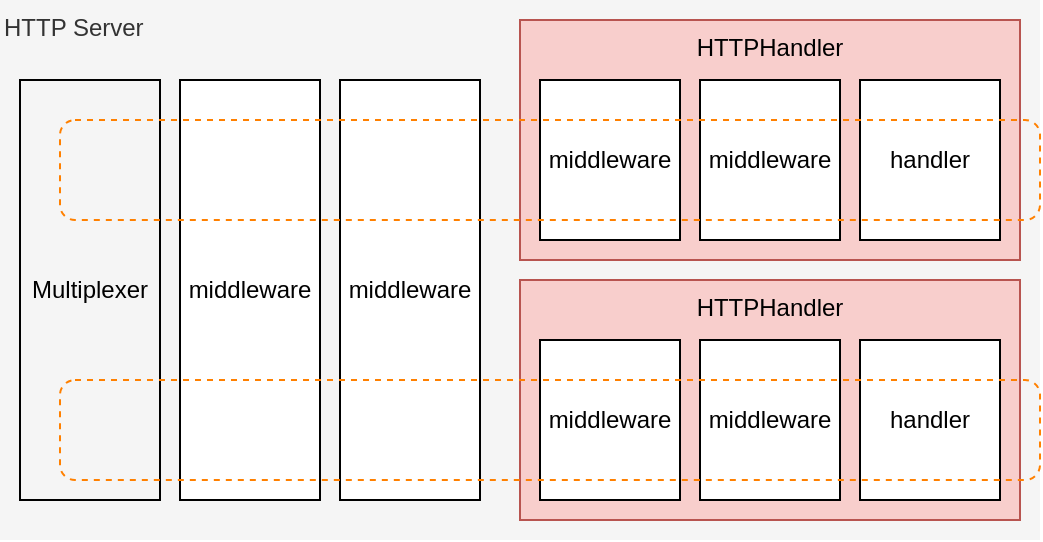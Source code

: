 <mxfile>
    <diagram id="fumGI-dkxmxhGxyBm8iC" name="Page-1">
        <mxGraphModel dx="817" dy="442" grid="1" gridSize="10" guides="1" tooltips="1" connect="1" arrows="1" fold="1" page="1" pageScale="1" pageWidth="850" pageHeight="1100" math="0" shadow="0">
            <root>
                <mxCell id="0"/>
                <mxCell id="1" parent="0"/>
                <mxCell id="44" value="HTTP Server" style="rounded=0;whiteSpace=wrap;html=1;fillColor=#f5f5f5;fontColor=#333333;strokeColor=none;verticalAlign=top;align=left;" parent="1" vertex="1">
                    <mxGeometry x="160" y="320" width="520" height="270" as="geometry"/>
                </mxCell>
                <mxCell id="33" value="middleware" style="rounded=0;whiteSpace=wrap;html=1;" parent="1" vertex="1">
                    <mxGeometry x="250" y="360" width="70" height="210" as="geometry"/>
                </mxCell>
                <mxCell id="34" value="middleware" style="rounded=0;whiteSpace=wrap;html=1;" parent="1" vertex="1">
                    <mxGeometry x="330" y="360" width="70" height="210" as="geometry"/>
                </mxCell>
                <mxCell id="35" value="HTTPHandler" style="rounded=0;whiteSpace=wrap;html=1;fillColor=#f8cecc;strokeColor=#b85450;verticalAlign=top;align=center;" parent="1" vertex="1">
                    <mxGeometry x="420" y="330" width="250" height="120" as="geometry"/>
                </mxCell>
                <mxCell id="36" value="middleware" style="rounded=0;whiteSpace=wrap;html=1;" parent="1" vertex="1">
                    <mxGeometry x="430" y="360" width="70" height="80" as="geometry"/>
                </mxCell>
                <mxCell id="38" value="middleware" style="rounded=0;whiteSpace=wrap;html=1;" parent="1" vertex="1">
                    <mxGeometry x="510" y="360" width="70" height="80" as="geometry"/>
                </mxCell>
                <mxCell id="40" value="handler" style="rounded=0;whiteSpace=wrap;html=1;" parent="1" vertex="1">
                    <mxGeometry x="590" y="360" width="70" height="80" as="geometry"/>
                </mxCell>
                <mxCell id="48" value="HTTPHandler" style="rounded=0;whiteSpace=wrap;html=1;fillColor=#f8cecc;strokeColor=#b85450;verticalAlign=top;align=center;" parent="1" vertex="1">
                    <mxGeometry x="420" y="460" width="250" height="120" as="geometry"/>
                </mxCell>
                <mxCell id="49" value="middleware" style="rounded=0;whiteSpace=wrap;html=1;" parent="1" vertex="1">
                    <mxGeometry x="430" y="490" width="70" height="80" as="geometry"/>
                </mxCell>
                <mxCell id="50" value="middleware" style="rounded=0;whiteSpace=wrap;html=1;" parent="1" vertex="1">
                    <mxGeometry x="510" y="490" width="70" height="80" as="geometry"/>
                </mxCell>
                <mxCell id="51" value="handler" style="rounded=0;whiteSpace=wrap;html=1;" parent="1" vertex="1">
                    <mxGeometry x="590" y="490" width="70" height="80" as="geometry"/>
                </mxCell>
                <mxCell id="52" value="Multiplexer" style="rounded=0;whiteSpace=wrap;html=1;fillColor=none;" vertex="1" parent="1">
                    <mxGeometry x="170" y="360" width="70" height="210" as="geometry"/>
                </mxCell>
                <mxCell id="54" value="" style="rounded=1;whiteSpace=wrap;html=1;fillColor=none;dashed=1;strokeColor=#FF8000;" vertex="1" parent="1">
                    <mxGeometry x="190" y="380" width="490" height="50" as="geometry"/>
                </mxCell>
                <mxCell id="55" value="" style="rounded=1;whiteSpace=wrap;html=1;fillColor=none;dashed=1;strokeColor=#FF8000;" vertex="1" parent="1">
                    <mxGeometry x="190" y="510" width="490" height="50" as="geometry"/>
                </mxCell>
            </root>
        </mxGraphModel>
    </diagram>
</mxfile>